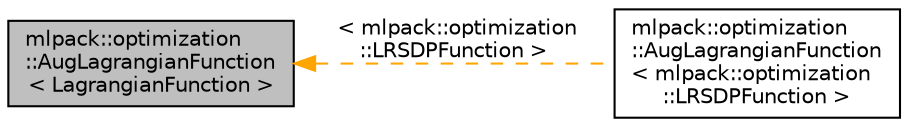 digraph "mlpack::optimization::AugLagrangianFunction&lt; LagrangianFunction &gt;"
{
  edge [fontname="Helvetica",fontsize="10",labelfontname="Helvetica",labelfontsize="10"];
  node [fontname="Helvetica",fontsize="10",shape=record];
  rankdir="LR";
  Node1 [label="mlpack::optimization\l::AugLagrangianFunction\l\< LagrangianFunction \>",height=0.2,width=0.4,color="black", fillcolor="grey75", style="filled" fontcolor="black"];
  Node1 -> Node2 [dir="back",color="orange",fontsize="10",style="dashed",label=" \< mlpack::optimization\l::LRSDPFunction \>" ,fontname="Helvetica"];
  Node2 [label="mlpack::optimization\l::AugLagrangianFunction\l\< mlpack::optimization\l::LRSDPFunction \>",height=0.2,width=0.4,color="black", fillcolor="white", style="filled",URL="$classmlpack_1_1optimization_1_1AugLagrangianFunction.html"];
}
